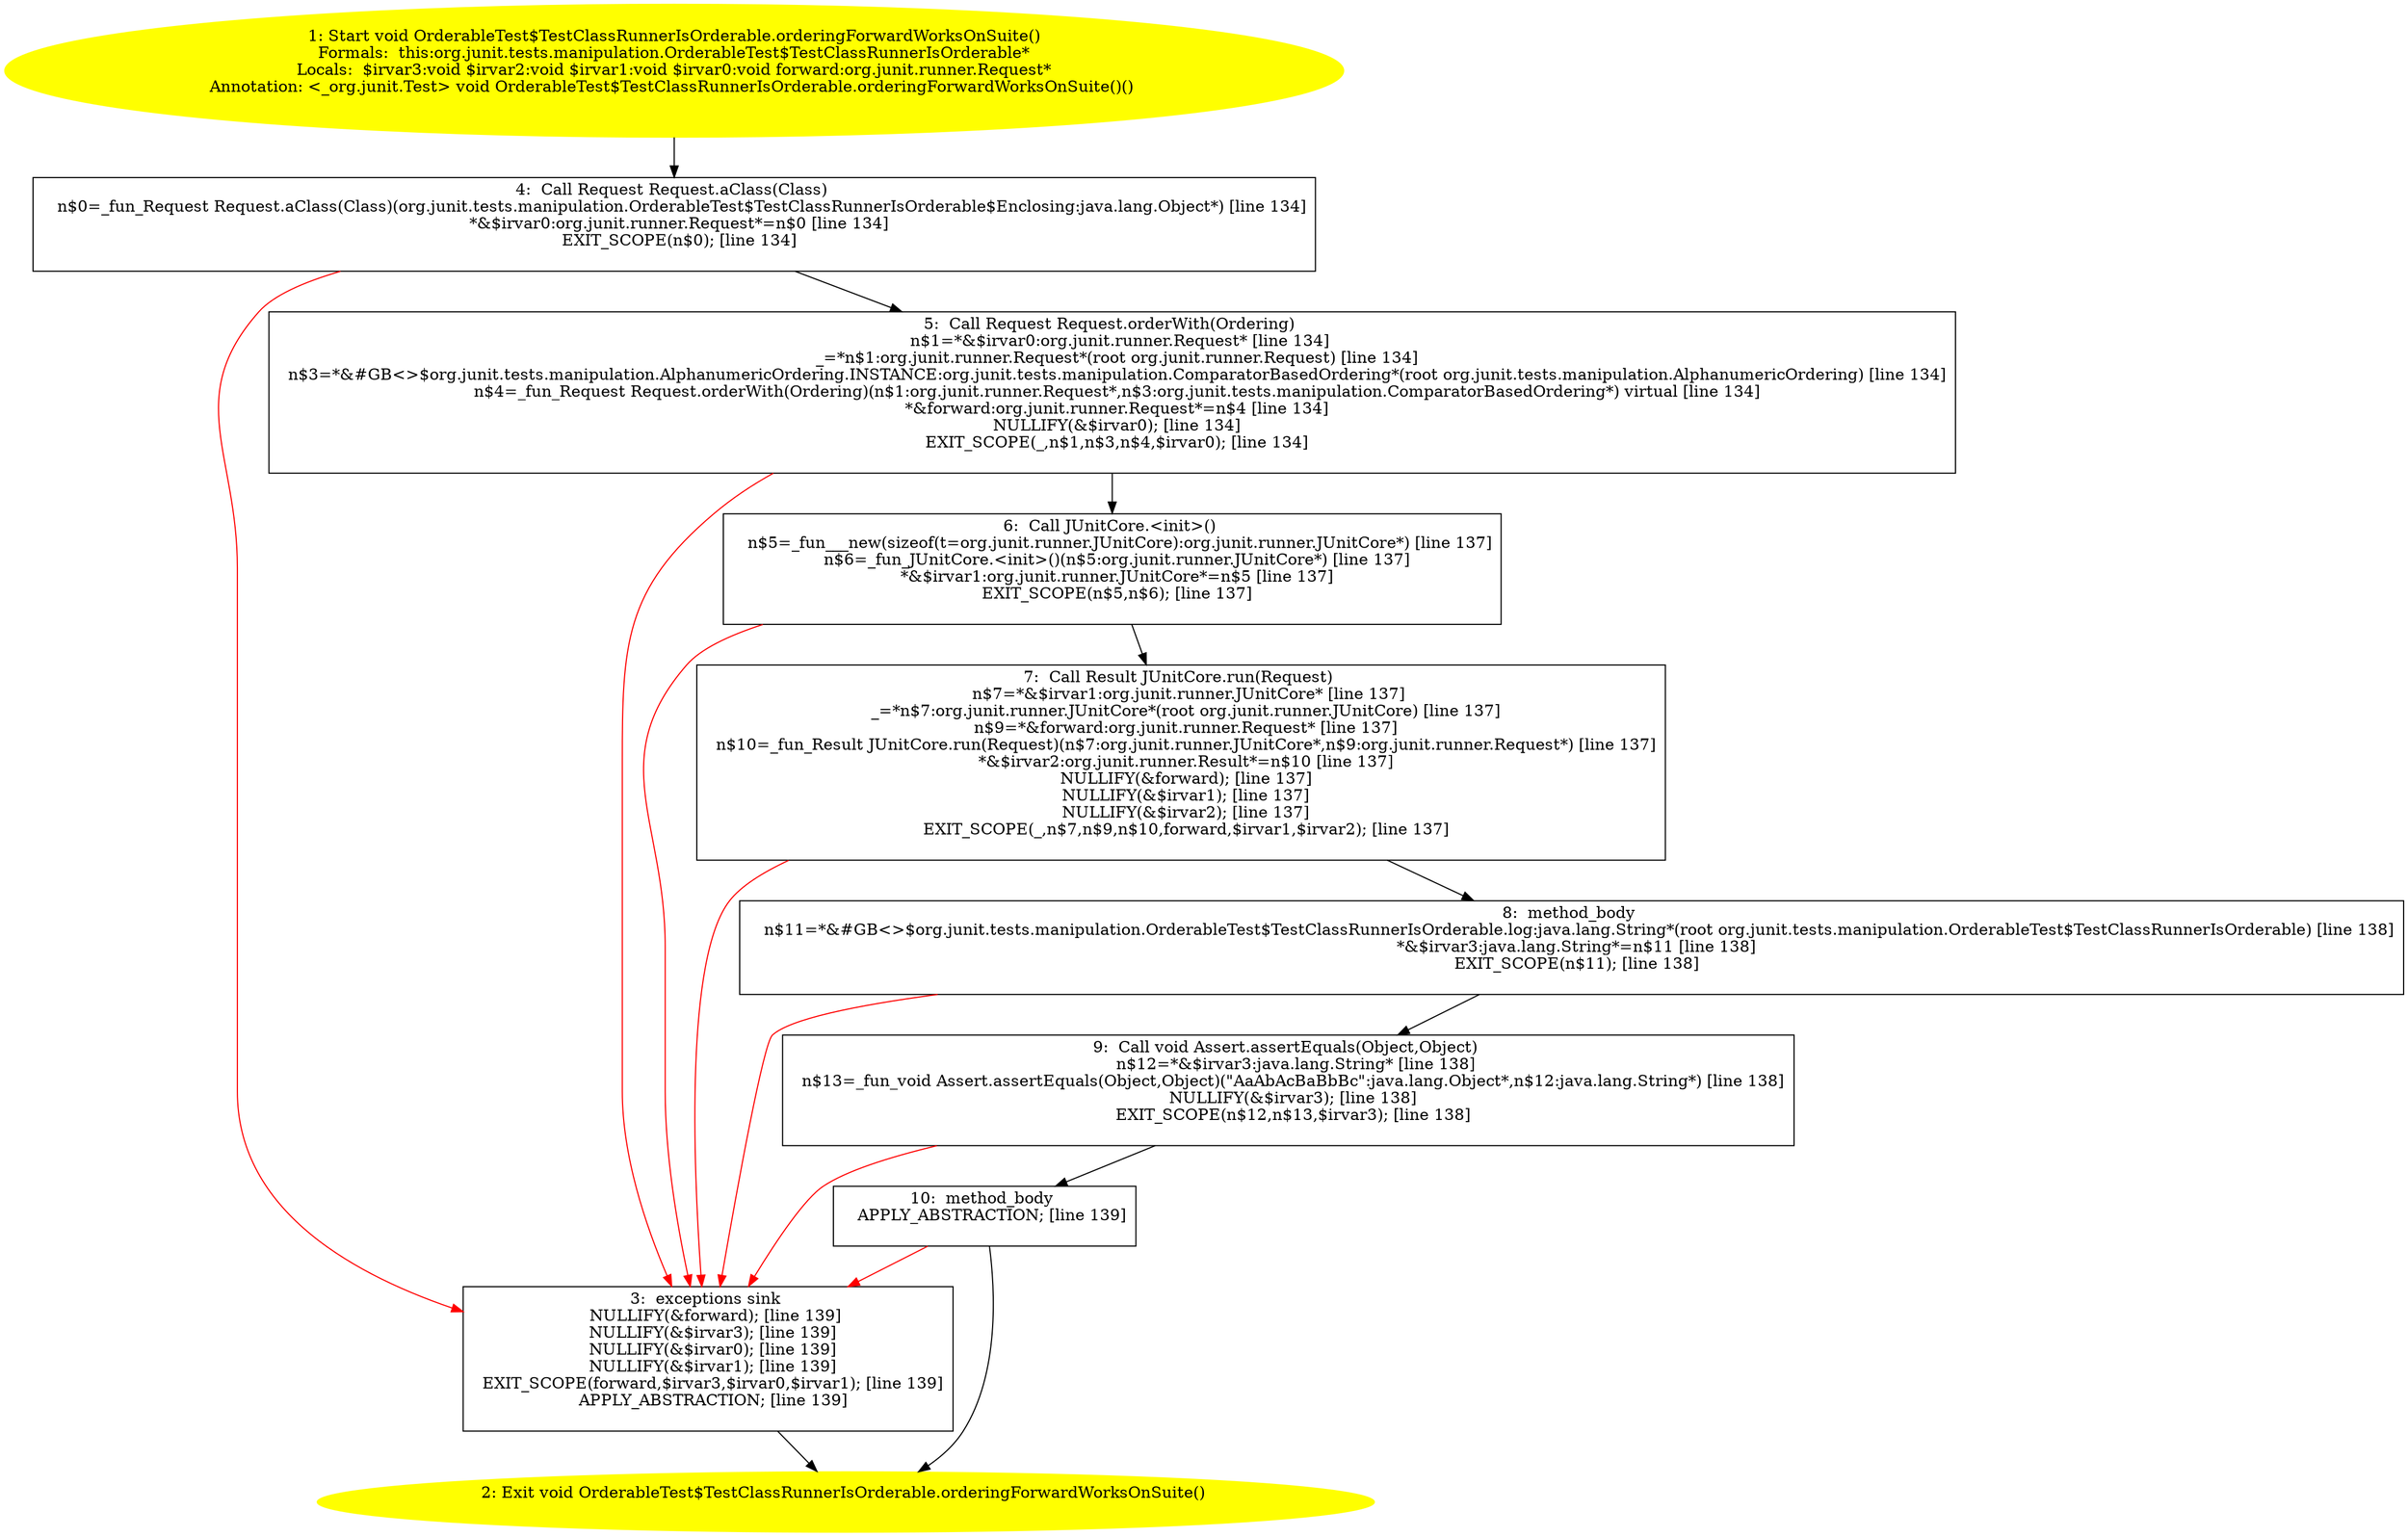 /* @generated */
digraph cfg {
"org.junit.tests.manipulation.OrderableTest$TestClassRunnerIsOrderable.orderingForwardWorksOnSuite():.96fa3bacf7559f7eefa8778730f110a9_1" [label="1: Start void OrderableTest$TestClassRunnerIsOrderable.orderingForwardWorksOnSuite()\nFormals:  this:org.junit.tests.manipulation.OrderableTest$TestClassRunnerIsOrderable*\nLocals:  $irvar3:void $irvar2:void $irvar1:void $irvar0:void forward:org.junit.runner.Request*\nAnnotation: <_org.junit.Test> void OrderableTest$TestClassRunnerIsOrderable.orderingForwardWorksOnSuite()() \n  " color=yellow style=filled]
	

	 "org.junit.tests.manipulation.OrderableTest$TestClassRunnerIsOrderable.orderingForwardWorksOnSuite():.96fa3bacf7559f7eefa8778730f110a9_1" -> "org.junit.tests.manipulation.OrderableTest$TestClassRunnerIsOrderable.orderingForwardWorksOnSuite():.96fa3bacf7559f7eefa8778730f110a9_4" ;
"org.junit.tests.manipulation.OrderableTest$TestClassRunnerIsOrderable.orderingForwardWorksOnSuite():.96fa3bacf7559f7eefa8778730f110a9_2" [label="2: Exit void OrderableTest$TestClassRunnerIsOrderable.orderingForwardWorksOnSuite() \n  " color=yellow style=filled]
	

"org.junit.tests.manipulation.OrderableTest$TestClassRunnerIsOrderable.orderingForwardWorksOnSuite():.96fa3bacf7559f7eefa8778730f110a9_3" [label="3:  exceptions sink \n   NULLIFY(&forward); [line 139]\n  NULLIFY(&$irvar3); [line 139]\n  NULLIFY(&$irvar0); [line 139]\n  NULLIFY(&$irvar1); [line 139]\n  EXIT_SCOPE(forward,$irvar3,$irvar0,$irvar1); [line 139]\n  APPLY_ABSTRACTION; [line 139]\n " shape="box"]
	

	 "org.junit.tests.manipulation.OrderableTest$TestClassRunnerIsOrderable.orderingForwardWorksOnSuite():.96fa3bacf7559f7eefa8778730f110a9_3" -> "org.junit.tests.manipulation.OrderableTest$TestClassRunnerIsOrderable.orderingForwardWorksOnSuite():.96fa3bacf7559f7eefa8778730f110a9_2" ;
"org.junit.tests.manipulation.OrderableTest$TestClassRunnerIsOrderable.orderingForwardWorksOnSuite():.96fa3bacf7559f7eefa8778730f110a9_4" [label="4:  Call Request Request.aClass(Class) \n   n$0=_fun_Request Request.aClass(Class)(org.junit.tests.manipulation.OrderableTest$TestClassRunnerIsOrderable$Enclosing:java.lang.Object*) [line 134]\n  *&$irvar0:org.junit.runner.Request*=n$0 [line 134]\n  EXIT_SCOPE(n$0); [line 134]\n " shape="box"]
	

	 "org.junit.tests.manipulation.OrderableTest$TestClassRunnerIsOrderable.orderingForwardWorksOnSuite():.96fa3bacf7559f7eefa8778730f110a9_4" -> "org.junit.tests.manipulation.OrderableTest$TestClassRunnerIsOrderable.orderingForwardWorksOnSuite():.96fa3bacf7559f7eefa8778730f110a9_5" ;
	 "org.junit.tests.manipulation.OrderableTest$TestClassRunnerIsOrderable.orderingForwardWorksOnSuite():.96fa3bacf7559f7eefa8778730f110a9_4" -> "org.junit.tests.manipulation.OrderableTest$TestClassRunnerIsOrderable.orderingForwardWorksOnSuite():.96fa3bacf7559f7eefa8778730f110a9_3" [color="red" ];
"org.junit.tests.manipulation.OrderableTest$TestClassRunnerIsOrderable.orderingForwardWorksOnSuite():.96fa3bacf7559f7eefa8778730f110a9_5" [label="5:  Call Request Request.orderWith(Ordering) \n   n$1=*&$irvar0:org.junit.runner.Request* [line 134]\n  _=*n$1:org.junit.runner.Request*(root org.junit.runner.Request) [line 134]\n  n$3=*&#GB<>$org.junit.tests.manipulation.AlphanumericOrdering.INSTANCE:org.junit.tests.manipulation.ComparatorBasedOrdering*(root org.junit.tests.manipulation.AlphanumericOrdering) [line 134]\n  n$4=_fun_Request Request.orderWith(Ordering)(n$1:org.junit.runner.Request*,n$3:org.junit.tests.manipulation.ComparatorBasedOrdering*) virtual [line 134]\n  *&forward:org.junit.runner.Request*=n$4 [line 134]\n  NULLIFY(&$irvar0); [line 134]\n  EXIT_SCOPE(_,n$1,n$3,n$4,$irvar0); [line 134]\n " shape="box"]
	

	 "org.junit.tests.manipulation.OrderableTest$TestClassRunnerIsOrderable.orderingForwardWorksOnSuite():.96fa3bacf7559f7eefa8778730f110a9_5" -> "org.junit.tests.manipulation.OrderableTest$TestClassRunnerIsOrderable.orderingForwardWorksOnSuite():.96fa3bacf7559f7eefa8778730f110a9_6" ;
	 "org.junit.tests.manipulation.OrderableTest$TestClassRunnerIsOrderable.orderingForwardWorksOnSuite():.96fa3bacf7559f7eefa8778730f110a9_5" -> "org.junit.tests.manipulation.OrderableTest$TestClassRunnerIsOrderable.orderingForwardWorksOnSuite():.96fa3bacf7559f7eefa8778730f110a9_3" [color="red" ];
"org.junit.tests.manipulation.OrderableTest$TestClassRunnerIsOrderable.orderingForwardWorksOnSuite():.96fa3bacf7559f7eefa8778730f110a9_6" [label="6:  Call JUnitCore.<init>() \n   n$5=_fun___new(sizeof(t=org.junit.runner.JUnitCore):org.junit.runner.JUnitCore*) [line 137]\n  n$6=_fun_JUnitCore.<init>()(n$5:org.junit.runner.JUnitCore*) [line 137]\n  *&$irvar1:org.junit.runner.JUnitCore*=n$5 [line 137]\n  EXIT_SCOPE(n$5,n$6); [line 137]\n " shape="box"]
	

	 "org.junit.tests.manipulation.OrderableTest$TestClassRunnerIsOrderable.orderingForwardWorksOnSuite():.96fa3bacf7559f7eefa8778730f110a9_6" -> "org.junit.tests.manipulation.OrderableTest$TestClassRunnerIsOrderable.orderingForwardWorksOnSuite():.96fa3bacf7559f7eefa8778730f110a9_7" ;
	 "org.junit.tests.manipulation.OrderableTest$TestClassRunnerIsOrderable.orderingForwardWorksOnSuite():.96fa3bacf7559f7eefa8778730f110a9_6" -> "org.junit.tests.manipulation.OrderableTest$TestClassRunnerIsOrderable.orderingForwardWorksOnSuite():.96fa3bacf7559f7eefa8778730f110a9_3" [color="red" ];
"org.junit.tests.manipulation.OrderableTest$TestClassRunnerIsOrderable.orderingForwardWorksOnSuite():.96fa3bacf7559f7eefa8778730f110a9_7" [label="7:  Call Result JUnitCore.run(Request) \n   n$7=*&$irvar1:org.junit.runner.JUnitCore* [line 137]\n  _=*n$7:org.junit.runner.JUnitCore*(root org.junit.runner.JUnitCore) [line 137]\n  n$9=*&forward:org.junit.runner.Request* [line 137]\n  n$10=_fun_Result JUnitCore.run(Request)(n$7:org.junit.runner.JUnitCore*,n$9:org.junit.runner.Request*) [line 137]\n  *&$irvar2:org.junit.runner.Result*=n$10 [line 137]\n  NULLIFY(&forward); [line 137]\n  NULLIFY(&$irvar1); [line 137]\n  NULLIFY(&$irvar2); [line 137]\n  EXIT_SCOPE(_,n$7,n$9,n$10,forward,$irvar1,$irvar2); [line 137]\n " shape="box"]
	

	 "org.junit.tests.manipulation.OrderableTest$TestClassRunnerIsOrderable.orderingForwardWorksOnSuite():.96fa3bacf7559f7eefa8778730f110a9_7" -> "org.junit.tests.manipulation.OrderableTest$TestClassRunnerIsOrderable.orderingForwardWorksOnSuite():.96fa3bacf7559f7eefa8778730f110a9_8" ;
	 "org.junit.tests.manipulation.OrderableTest$TestClassRunnerIsOrderable.orderingForwardWorksOnSuite():.96fa3bacf7559f7eefa8778730f110a9_7" -> "org.junit.tests.manipulation.OrderableTest$TestClassRunnerIsOrderable.orderingForwardWorksOnSuite():.96fa3bacf7559f7eefa8778730f110a9_3" [color="red" ];
"org.junit.tests.manipulation.OrderableTest$TestClassRunnerIsOrderable.orderingForwardWorksOnSuite():.96fa3bacf7559f7eefa8778730f110a9_8" [label="8:  method_body \n   n$11=*&#GB<>$org.junit.tests.manipulation.OrderableTest$TestClassRunnerIsOrderable.log:java.lang.String*(root org.junit.tests.manipulation.OrderableTest$TestClassRunnerIsOrderable) [line 138]\n  *&$irvar3:java.lang.String*=n$11 [line 138]\n  EXIT_SCOPE(n$11); [line 138]\n " shape="box"]
	

	 "org.junit.tests.manipulation.OrderableTest$TestClassRunnerIsOrderable.orderingForwardWorksOnSuite():.96fa3bacf7559f7eefa8778730f110a9_8" -> "org.junit.tests.manipulation.OrderableTest$TestClassRunnerIsOrderable.orderingForwardWorksOnSuite():.96fa3bacf7559f7eefa8778730f110a9_9" ;
	 "org.junit.tests.manipulation.OrderableTest$TestClassRunnerIsOrderable.orderingForwardWorksOnSuite():.96fa3bacf7559f7eefa8778730f110a9_8" -> "org.junit.tests.manipulation.OrderableTest$TestClassRunnerIsOrderable.orderingForwardWorksOnSuite():.96fa3bacf7559f7eefa8778730f110a9_3" [color="red" ];
"org.junit.tests.manipulation.OrderableTest$TestClassRunnerIsOrderable.orderingForwardWorksOnSuite():.96fa3bacf7559f7eefa8778730f110a9_9" [label="9:  Call void Assert.assertEquals(Object,Object) \n   n$12=*&$irvar3:java.lang.String* [line 138]\n  n$13=_fun_void Assert.assertEquals(Object,Object)(\"AaAbAcBaBbBc\":java.lang.Object*,n$12:java.lang.String*) [line 138]\n  NULLIFY(&$irvar3); [line 138]\n  EXIT_SCOPE(n$12,n$13,$irvar3); [line 138]\n " shape="box"]
	

	 "org.junit.tests.manipulation.OrderableTest$TestClassRunnerIsOrderable.orderingForwardWorksOnSuite():.96fa3bacf7559f7eefa8778730f110a9_9" -> "org.junit.tests.manipulation.OrderableTest$TestClassRunnerIsOrderable.orderingForwardWorksOnSuite():.96fa3bacf7559f7eefa8778730f110a9_10" ;
	 "org.junit.tests.manipulation.OrderableTest$TestClassRunnerIsOrderable.orderingForwardWorksOnSuite():.96fa3bacf7559f7eefa8778730f110a9_9" -> "org.junit.tests.manipulation.OrderableTest$TestClassRunnerIsOrderable.orderingForwardWorksOnSuite():.96fa3bacf7559f7eefa8778730f110a9_3" [color="red" ];
"org.junit.tests.manipulation.OrderableTest$TestClassRunnerIsOrderable.orderingForwardWorksOnSuite():.96fa3bacf7559f7eefa8778730f110a9_10" [label="10:  method_body \n   APPLY_ABSTRACTION; [line 139]\n " shape="box"]
	

	 "org.junit.tests.manipulation.OrderableTest$TestClassRunnerIsOrderable.orderingForwardWorksOnSuite():.96fa3bacf7559f7eefa8778730f110a9_10" -> "org.junit.tests.manipulation.OrderableTest$TestClassRunnerIsOrderable.orderingForwardWorksOnSuite():.96fa3bacf7559f7eefa8778730f110a9_2" ;
	 "org.junit.tests.manipulation.OrderableTest$TestClassRunnerIsOrderable.orderingForwardWorksOnSuite():.96fa3bacf7559f7eefa8778730f110a9_10" -> "org.junit.tests.manipulation.OrderableTest$TestClassRunnerIsOrderable.orderingForwardWorksOnSuite():.96fa3bacf7559f7eefa8778730f110a9_3" [color="red" ];
}
